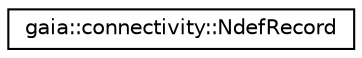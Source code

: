 digraph G
{
  edge [fontname="Helvetica",fontsize="10",labelfontname="Helvetica",labelfontsize="10"];
  node [fontname="Helvetica",fontsize="10",shape=record];
  rankdir=LR;
  Node1 [label="gaia::connectivity::NdefRecord",height=0.2,width=0.4,color="black", fillcolor="white", style="filled",URL="$d1/d51/classgaia_1_1connectivity_1_1_ndef_record.html",tooltip="Represents an immutable NDEF Record."];
}
